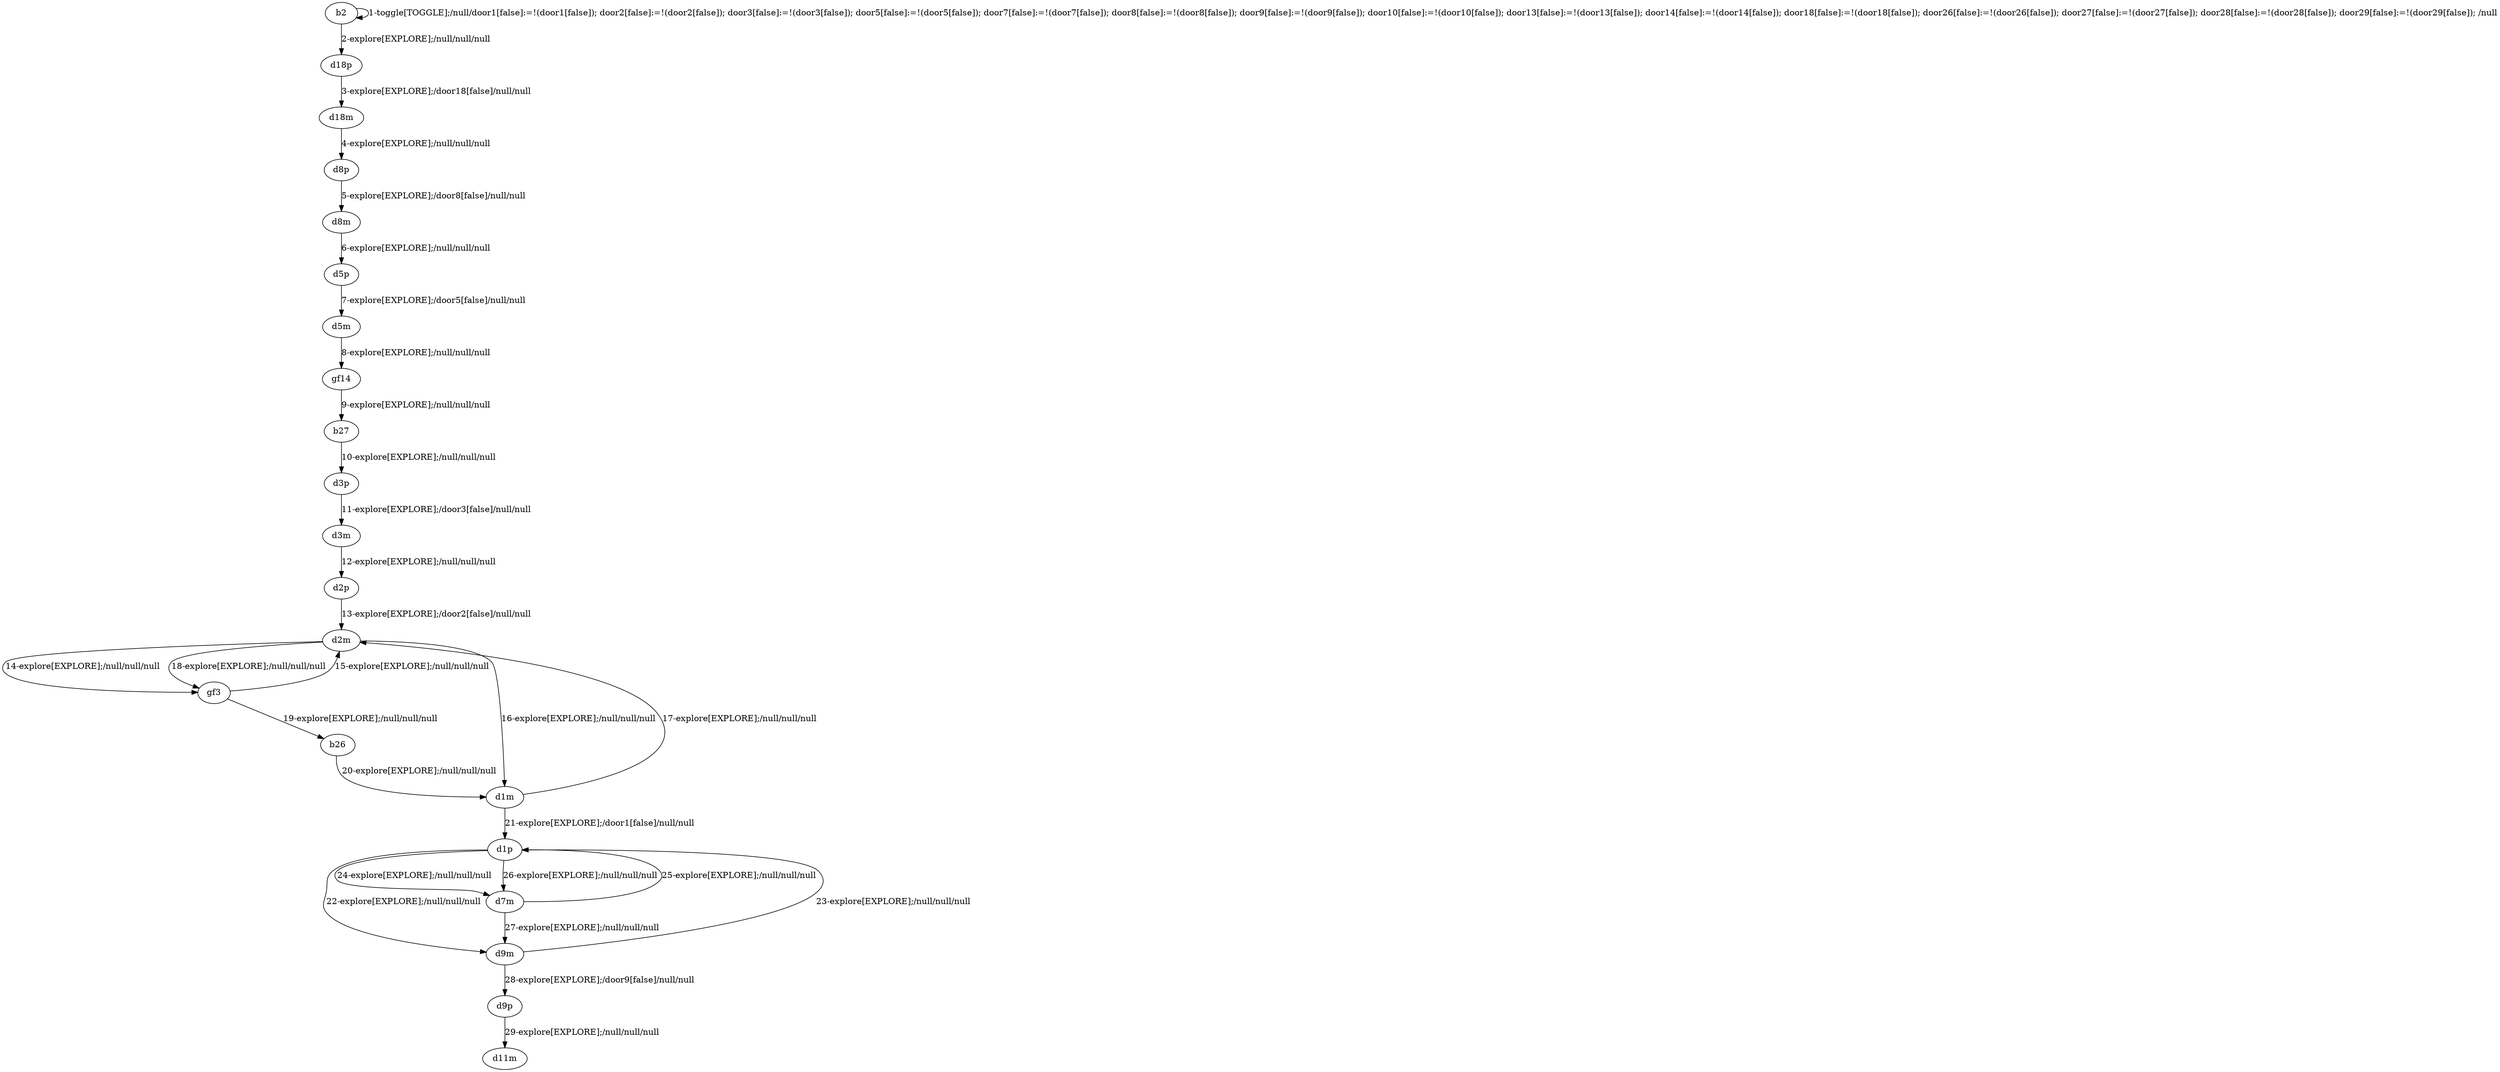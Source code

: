 # Total number of goals covered by this test: 1
# d9m --> d1p

digraph g {
"b2" -> "b2" [label = "1-toggle[TOGGLE];/null/door1[false]:=!(door1[false]); door2[false]:=!(door2[false]); door3[false]:=!(door3[false]); door5[false]:=!(door5[false]); door7[false]:=!(door7[false]); door8[false]:=!(door8[false]); door9[false]:=!(door9[false]); door10[false]:=!(door10[false]); door13[false]:=!(door13[false]); door14[false]:=!(door14[false]); door18[false]:=!(door18[false]); door26[false]:=!(door26[false]); door27[false]:=!(door27[false]); door28[false]:=!(door28[false]); door29[false]:=!(door29[false]); /null"];
"b2" -> "d18p" [label = "2-explore[EXPLORE];/null/null/null"];
"d18p" -> "d18m" [label = "3-explore[EXPLORE];/door18[false]/null/null"];
"d18m" -> "d8p" [label = "4-explore[EXPLORE];/null/null/null"];
"d8p" -> "d8m" [label = "5-explore[EXPLORE];/door8[false]/null/null"];
"d8m" -> "d5p" [label = "6-explore[EXPLORE];/null/null/null"];
"d5p" -> "d5m" [label = "7-explore[EXPLORE];/door5[false]/null/null"];
"d5m" -> "gf14" [label = "8-explore[EXPLORE];/null/null/null"];
"gf14" -> "b27" [label = "9-explore[EXPLORE];/null/null/null"];
"b27" -> "d3p" [label = "10-explore[EXPLORE];/null/null/null"];
"d3p" -> "d3m" [label = "11-explore[EXPLORE];/door3[false]/null/null"];
"d3m" -> "d2p" [label = "12-explore[EXPLORE];/null/null/null"];
"d2p" -> "d2m" [label = "13-explore[EXPLORE];/door2[false]/null/null"];
"d2m" -> "gf3" [label = "14-explore[EXPLORE];/null/null/null"];
"gf3" -> "d2m" [label = "15-explore[EXPLORE];/null/null/null"];
"d2m" -> "d1m" [label = "16-explore[EXPLORE];/null/null/null"];
"d1m" -> "d2m" [label = "17-explore[EXPLORE];/null/null/null"];
"d2m" -> "gf3" [label = "18-explore[EXPLORE];/null/null/null"];
"gf3" -> "b26" [label = "19-explore[EXPLORE];/null/null/null"];
"b26" -> "d1m" [label = "20-explore[EXPLORE];/null/null/null"];
"d1m" -> "d1p" [label = "21-explore[EXPLORE];/door1[false]/null/null"];
"d1p" -> "d9m" [label = "22-explore[EXPLORE];/null/null/null"];
"d9m" -> "d1p" [label = "23-explore[EXPLORE];/null/null/null"];
"d1p" -> "d7m" [label = "24-explore[EXPLORE];/null/null/null"];
"d7m" -> "d1p" [label = "25-explore[EXPLORE];/null/null/null"];
"d1p" -> "d7m" [label = "26-explore[EXPLORE];/null/null/null"];
"d7m" -> "d9m" [label = "27-explore[EXPLORE];/null/null/null"];
"d9m" -> "d9p" [label = "28-explore[EXPLORE];/door9[false]/null/null"];
"d9p" -> "d11m" [label = "29-explore[EXPLORE];/null/null/null"];
}